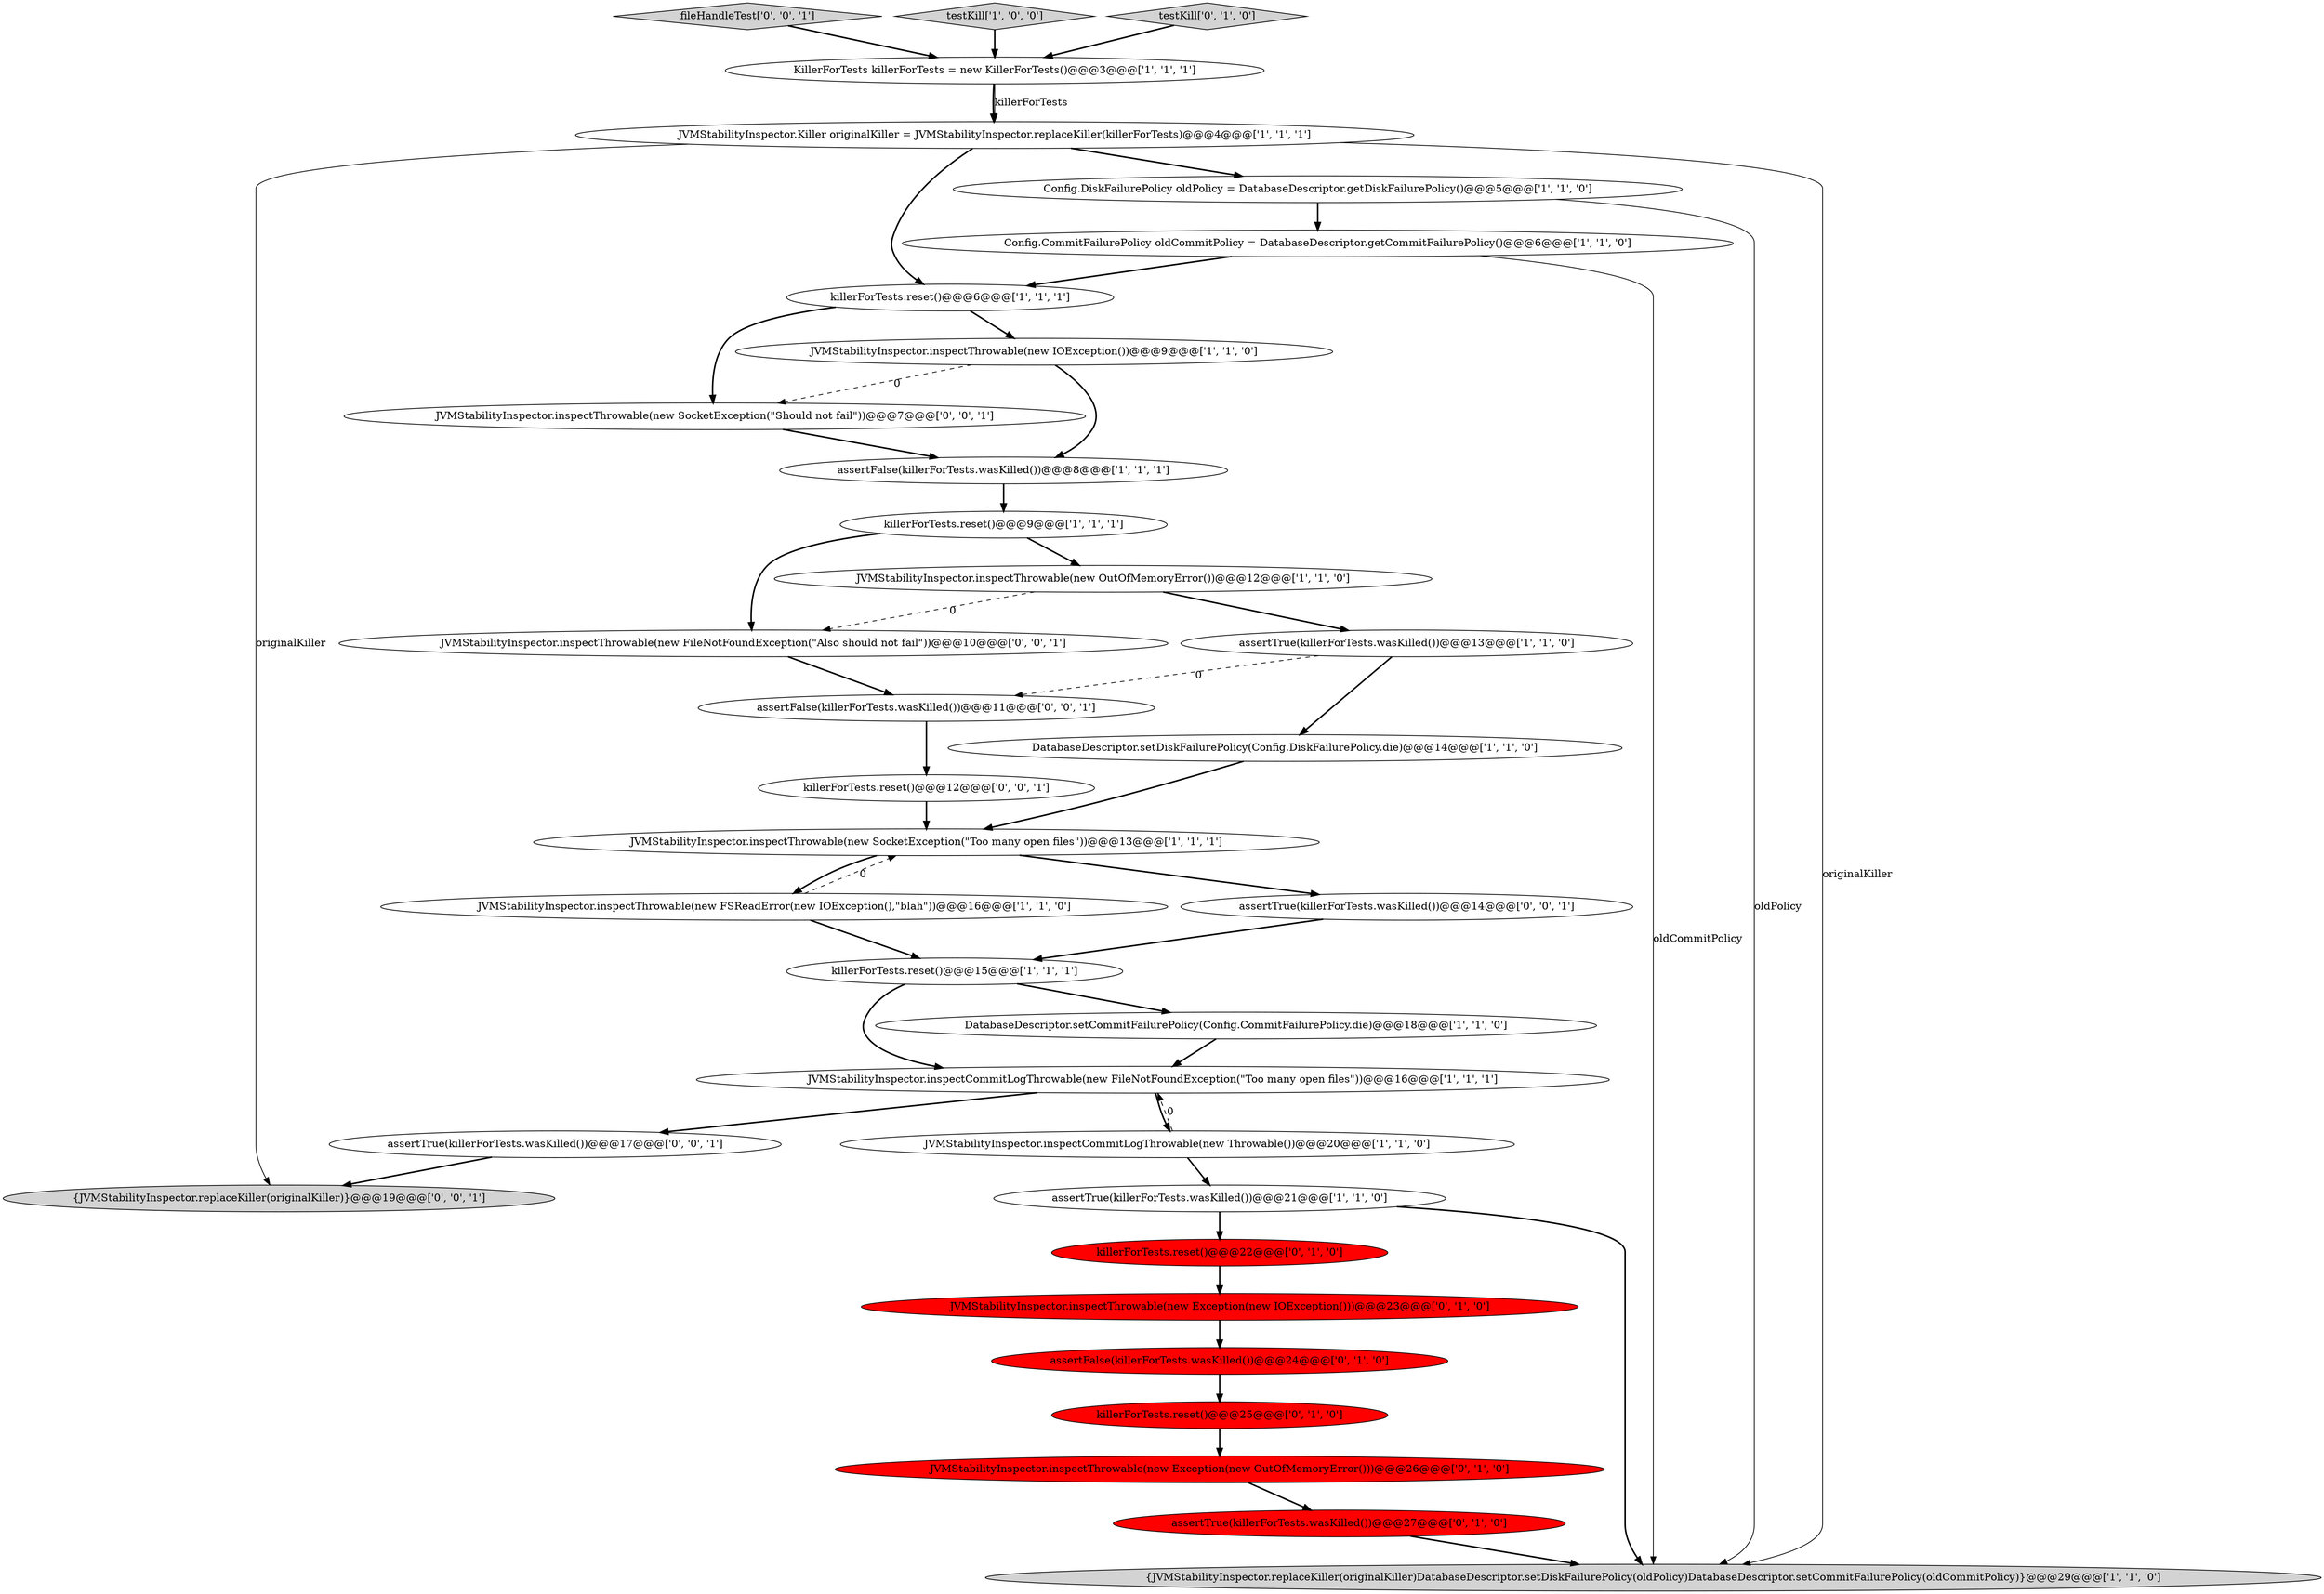 digraph {
0 [style = filled, label = "JVMStabilityInspector.inspectCommitLogThrowable(new FileNotFoundException(\"Too many open files\"))@@@16@@@['1', '1', '1']", fillcolor = white, shape = ellipse image = "AAA0AAABBB1BBB"];
3 [style = filled, label = "JVMStabilityInspector.inspectThrowable(new SocketException(\"Too many open files\"))@@@13@@@['1', '1', '1']", fillcolor = white, shape = ellipse image = "AAA0AAABBB1BBB"];
15 [style = filled, label = "JVMStabilityInspector.Killer originalKiller = JVMStabilityInspector.replaceKiller(killerForTests)@@@4@@@['1', '1', '1']", fillcolor = white, shape = ellipse image = "AAA0AAABBB1BBB"];
6 [style = filled, label = "assertTrue(killerForTests.wasKilled())@@@13@@@['1', '1', '0']", fillcolor = white, shape = ellipse image = "AAA0AAABBB1BBB"];
33 [style = filled, label = "fileHandleTest['0', '0', '1']", fillcolor = lightgray, shape = diamond image = "AAA0AAABBB3BBB"];
8 [style = filled, label = "JVMStabilityInspector.inspectThrowable(new FSReadError(new IOException(),\"blah\"))@@@16@@@['1', '1', '0']", fillcolor = white, shape = ellipse image = "AAA0AAABBB1BBB"];
22 [style = filled, label = "killerForTests.reset()@@@22@@@['0', '1', '0']", fillcolor = red, shape = ellipse image = "AAA1AAABBB2BBB"];
29 [style = filled, label = "assertTrue(killerForTests.wasKilled())@@@14@@@['0', '0', '1']", fillcolor = white, shape = ellipse image = "AAA0AAABBB3BBB"];
28 [style = filled, label = "assertTrue(killerForTests.wasKilled())@@@17@@@['0', '0', '1']", fillcolor = white, shape = ellipse image = "AAA0AAABBB3BBB"];
11 [style = filled, label = "assertFalse(killerForTests.wasKilled())@@@8@@@['1', '1', '1']", fillcolor = white, shape = ellipse image = "AAA0AAABBB1BBB"];
4 [style = filled, label = "JVMStabilityInspector.inspectThrowable(new OutOfMemoryError())@@@12@@@['1', '1', '0']", fillcolor = white, shape = ellipse image = "AAA0AAABBB1BBB"];
2 [style = filled, label = "Config.CommitFailurePolicy oldCommitPolicy = DatabaseDescriptor.getCommitFailurePolicy()@@@6@@@['1', '1', '0']", fillcolor = white, shape = ellipse image = "AAA0AAABBB1BBB"];
34 [style = filled, label = "JVMStabilityInspector.inspectThrowable(new FileNotFoundException(\"Also should not fail\"))@@@10@@@['0', '0', '1']", fillcolor = white, shape = ellipse image = "AAA0AAABBB3BBB"];
21 [style = filled, label = "assertFalse(killerForTests.wasKilled())@@@24@@@['0', '1', '0']", fillcolor = red, shape = ellipse image = "AAA1AAABBB2BBB"];
10 [style = filled, label = "JVMStabilityInspector.inspectThrowable(new IOException())@@@9@@@['1', '1', '0']", fillcolor = white, shape = ellipse image = "AAA0AAABBB1BBB"];
9 [style = filled, label = "testKill['1', '0', '0']", fillcolor = lightgray, shape = diamond image = "AAA0AAABBB1BBB"];
14 [style = filled, label = "JVMStabilityInspector.inspectCommitLogThrowable(new Throwable())@@@20@@@['1', '1', '0']", fillcolor = white, shape = ellipse image = "AAA0AAABBB1BBB"];
17 [style = filled, label = "DatabaseDescriptor.setCommitFailurePolicy(Config.CommitFailurePolicy.die)@@@18@@@['1', '1', '0']", fillcolor = white, shape = ellipse image = "AAA0AAABBB1BBB"];
30 [style = filled, label = "{JVMStabilityInspector.replaceKiller(originalKiller)}@@@19@@@['0', '0', '1']", fillcolor = lightgray, shape = ellipse image = "AAA0AAABBB3BBB"];
31 [style = filled, label = "JVMStabilityInspector.inspectThrowable(new SocketException(\"Should not fail\"))@@@7@@@['0', '0', '1']", fillcolor = white, shape = ellipse image = "AAA0AAABBB3BBB"];
20 [style = filled, label = "assertTrue(killerForTests.wasKilled())@@@27@@@['0', '1', '0']", fillcolor = red, shape = ellipse image = "AAA1AAABBB2BBB"];
25 [style = filled, label = "testKill['0', '1', '0']", fillcolor = lightgray, shape = diamond image = "AAA0AAABBB2BBB"];
32 [style = filled, label = "assertFalse(killerForTests.wasKilled())@@@11@@@['0', '0', '1']", fillcolor = white, shape = ellipse image = "AAA0AAABBB3BBB"];
12 [style = filled, label = "killerForTests.reset()@@@15@@@['1', '1', '1']", fillcolor = white, shape = ellipse image = "AAA0AAABBB1BBB"];
24 [style = filled, label = "killerForTests.reset()@@@25@@@['0', '1', '0']", fillcolor = red, shape = ellipse image = "AAA1AAABBB2BBB"];
1 [style = filled, label = "Config.DiskFailurePolicy oldPolicy = DatabaseDescriptor.getDiskFailurePolicy()@@@5@@@['1', '1', '0']", fillcolor = white, shape = ellipse image = "AAA0AAABBB1BBB"];
23 [style = filled, label = "JVMStabilityInspector.inspectThrowable(new Exception(new IOException()))@@@23@@@['0', '1', '0']", fillcolor = red, shape = ellipse image = "AAA1AAABBB2BBB"];
13 [style = filled, label = "killerForTests.reset()@@@9@@@['1', '1', '1']", fillcolor = white, shape = ellipse image = "AAA0AAABBB1BBB"];
5 [style = filled, label = "KillerForTests killerForTests = new KillerForTests()@@@3@@@['1', '1', '1']", fillcolor = white, shape = ellipse image = "AAA0AAABBB1BBB"];
27 [style = filled, label = "killerForTests.reset()@@@12@@@['0', '0', '1']", fillcolor = white, shape = ellipse image = "AAA0AAABBB3BBB"];
7 [style = filled, label = "DatabaseDescriptor.setDiskFailurePolicy(Config.DiskFailurePolicy.die)@@@14@@@['1', '1', '0']", fillcolor = white, shape = ellipse image = "AAA0AAABBB1BBB"];
18 [style = filled, label = "{JVMStabilityInspector.replaceKiller(originalKiller)DatabaseDescriptor.setDiskFailurePolicy(oldPolicy)DatabaseDescriptor.setCommitFailurePolicy(oldCommitPolicy)}@@@29@@@['1', '1', '0']", fillcolor = lightgray, shape = ellipse image = "AAA0AAABBB1BBB"];
26 [style = filled, label = "JVMStabilityInspector.inspectThrowable(new Exception(new OutOfMemoryError()))@@@26@@@['0', '1', '0']", fillcolor = red, shape = ellipse image = "AAA1AAABBB2BBB"];
16 [style = filled, label = "killerForTests.reset()@@@6@@@['1', '1', '1']", fillcolor = white, shape = ellipse image = "AAA0AAABBB1BBB"];
19 [style = filled, label = "assertTrue(killerForTests.wasKilled())@@@21@@@['1', '1', '0']", fillcolor = white, shape = ellipse image = "AAA0AAABBB1BBB"];
13->34 [style = bold, label=""];
15->18 [style = solid, label="originalKiller"];
19->18 [style = bold, label=""];
28->30 [style = bold, label=""];
16->10 [style = bold, label=""];
4->6 [style = bold, label=""];
1->18 [style = solid, label="oldPolicy"];
6->32 [style = dashed, label="0"];
12->17 [style = bold, label=""];
2->18 [style = solid, label="oldCommitPolicy"];
27->3 [style = bold, label=""];
8->3 [style = dashed, label="0"];
10->31 [style = dashed, label="0"];
15->30 [style = solid, label="originalKiller"];
5->15 [style = bold, label=""];
14->19 [style = bold, label=""];
32->27 [style = bold, label=""];
21->24 [style = bold, label=""];
0->28 [style = bold, label=""];
33->5 [style = bold, label=""];
15->16 [style = bold, label=""];
12->0 [style = bold, label=""];
22->23 [style = bold, label=""];
31->11 [style = bold, label=""];
7->3 [style = bold, label=""];
20->18 [style = bold, label=""];
24->26 [style = bold, label=""];
0->14 [style = bold, label=""];
29->12 [style = bold, label=""];
17->0 [style = bold, label=""];
23->21 [style = bold, label=""];
15->1 [style = bold, label=""];
16->31 [style = bold, label=""];
5->15 [style = solid, label="killerForTests"];
3->8 [style = bold, label=""];
14->0 [style = dashed, label="0"];
11->13 [style = bold, label=""];
4->34 [style = dashed, label="0"];
9->5 [style = bold, label=""];
25->5 [style = bold, label=""];
34->32 [style = bold, label=""];
1->2 [style = bold, label=""];
6->7 [style = bold, label=""];
19->22 [style = bold, label=""];
13->4 [style = bold, label=""];
8->12 [style = bold, label=""];
3->29 [style = bold, label=""];
26->20 [style = bold, label=""];
10->11 [style = bold, label=""];
2->16 [style = bold, label=""];
}
